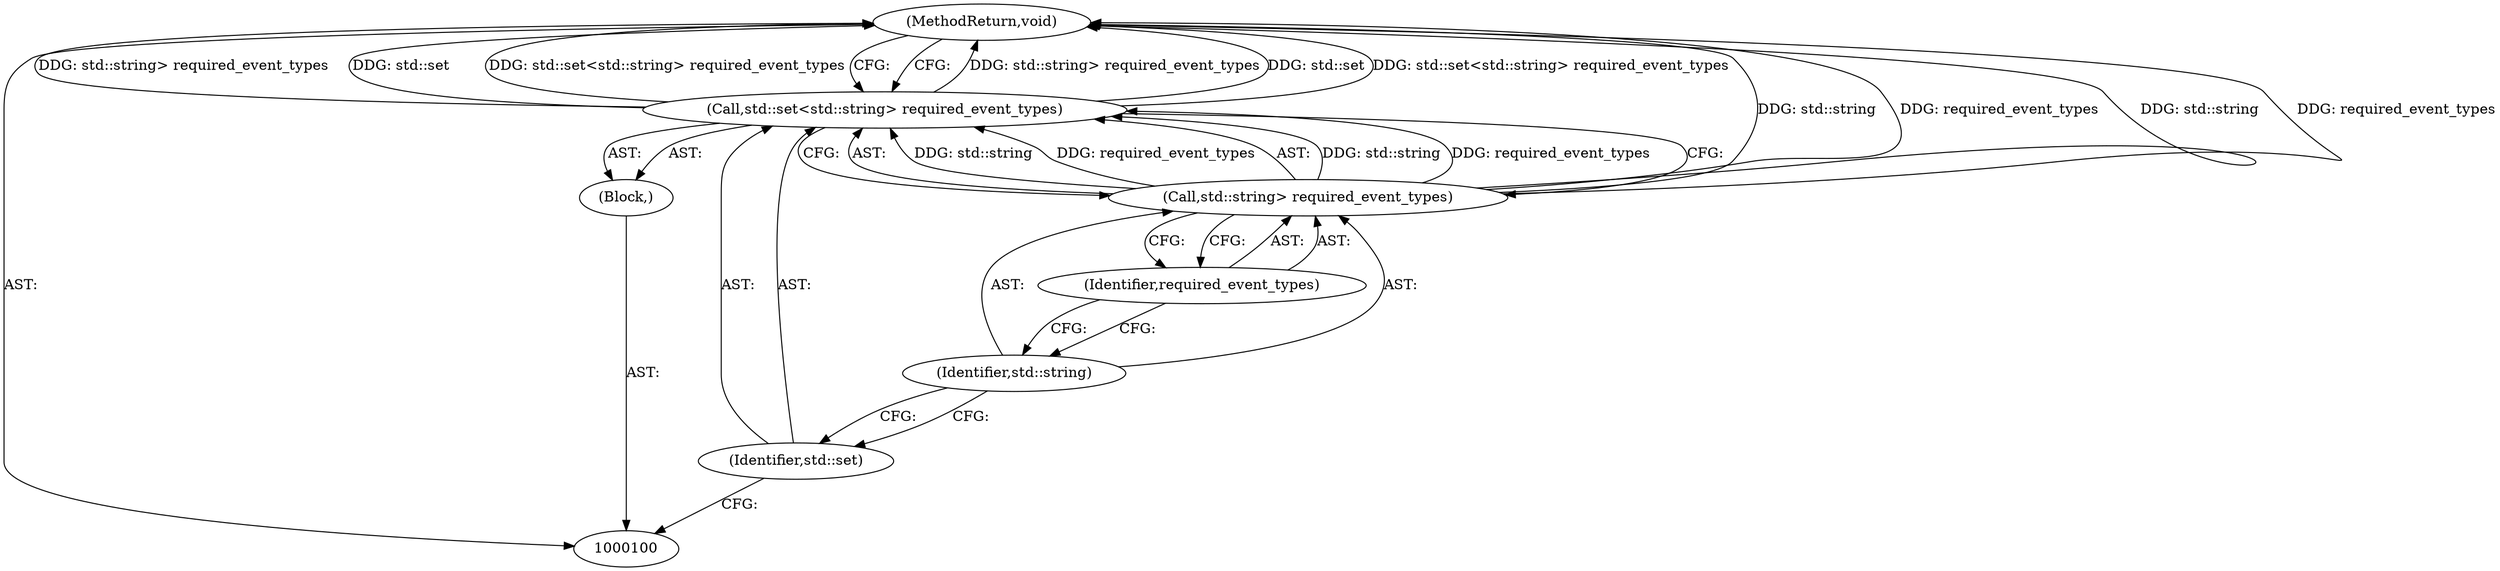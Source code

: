 digraph "0_Chrome_c63f2b7fe4fe2977f858a8e36d5f48db17eff2e7_2" {
"1000107" [label="(MethodReturn,void)"];
"1000101" [label="(Block,)"];
"1000104" [label="(Call,std::string> required_event_types)"];
"1000105" [label="(Identifier,std::string)"];
"1000102" [label="(Call,std::set<std::string> required_event_types)"];
"1000103" [label="(Identifier,std::set)"];
"1000106" [label="(Identifier,required_event_types)"];
"1000107" -> "1000100"  [label="AST: "];
"1000107" -> "1000102"  [label="CFG: "];
"1000102" -> "1000107"  [label="DDG: std::string> required_event_types"];
"1000102" -> "1000107"  [label="DDG: std::set"];
"1000102" -> "1000107"  [label="DDG: std::set<std::string> required_event_types"];
"1000104" -> "1000107"  [label="DDG: std::string"];
"1000104" -> "1000107"  [label="DDG: required_event_types"];
"1000101" -> "1000100"  [label="AST: "];
"1000102" -> "1000101"  [label="AST: "];
"1000104" -> "1000102"  [label="AST: "];
"1000104" -> "1000106"  [label="CFG: "];
"1000105" -> "1000104"  [label="AST: "];
"1000106" -> "1000104"  [label="AST: "];
"1000102" -> "1000104"  [label="CFG: "];
"1000104" -> "1000107"  [label="DDG: std::string"];
"1000104" -> "1000107"  [label="DDG: required_event_types"];
"1000104" -> "1000102"  [label="DDG: std::string"];
"1000104" -> "1000102"  [label="DDG: required_event_types"];
"1000105" -> "1000104"  [label="AST: "];
"1000105" -> "1000103"  [label="CFG: "];
"1000106" -> "1000105"  [label="CFG: "];
"1000102" -> "1000101"  [label="AST: "];
"1000102" -> "1000104"  [label="CFG: "];
"1000103" -> "1000102"  [label="AST: "];
"1000104" -> "1000102"  [label="AST: "];
"1000107" -> "1000102"  [label="CFG: "];
"1000102" -> "1000107"  [label="DDG: std::string> required_event_types"];
"1000102" -> "1000107"  [label="DDG: std::set"];
"1000102" -> "1000107"  [label="DDG: std::set<std::string> required_event_types"];
"1000104" -> "1000102"  [label="DDG: std::string"];
"1000104" -> "1000102"  [label="DDG: required_event_types"];
"1000103" -> "1000102"  [label="AST: "];
"1000103" -> "1000100"  [label="CFG: "];
"1000105" -> "1000103"  [label="CFG: "];
"1000106" -> "1000104"  [label="AST: "];
"1000106" -> "1000105"  [label="CFG: "];
"1000104" -> "1000106"  [label="CFG: "];
}
